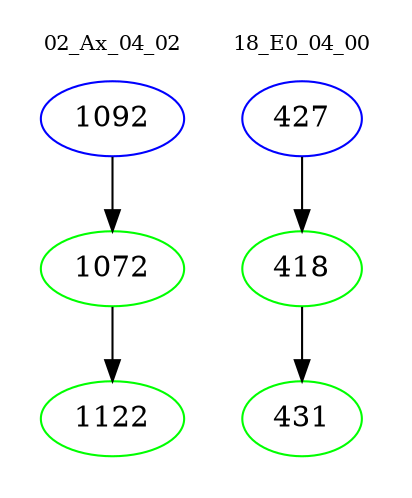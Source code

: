digraph{
subgraph cluster_0 {
color = white
label = "02_Ax_04_02";
fontsize=10;
T0_1092 [label="1092", color="blue"]
T0_1092 -> T0_1072 [color="black"]
T0_1072 [label="1072", color="green"]
T0_1072 -> T0_1122 [color="black"]
T0_1122 [label="1122", color="green"]
}
subgraph cluster_1 {
color = white
label = "18_E0_04_00";
fontsize=10;
T1_427 [label="427", color="blue"]
T1_427 -> T1_418 [color="black"]
T1_418 [label="418", color="green"]
T1_418 -> T1_431 [color="black"]
T1_431 [label="431", color="green"]
}
}
